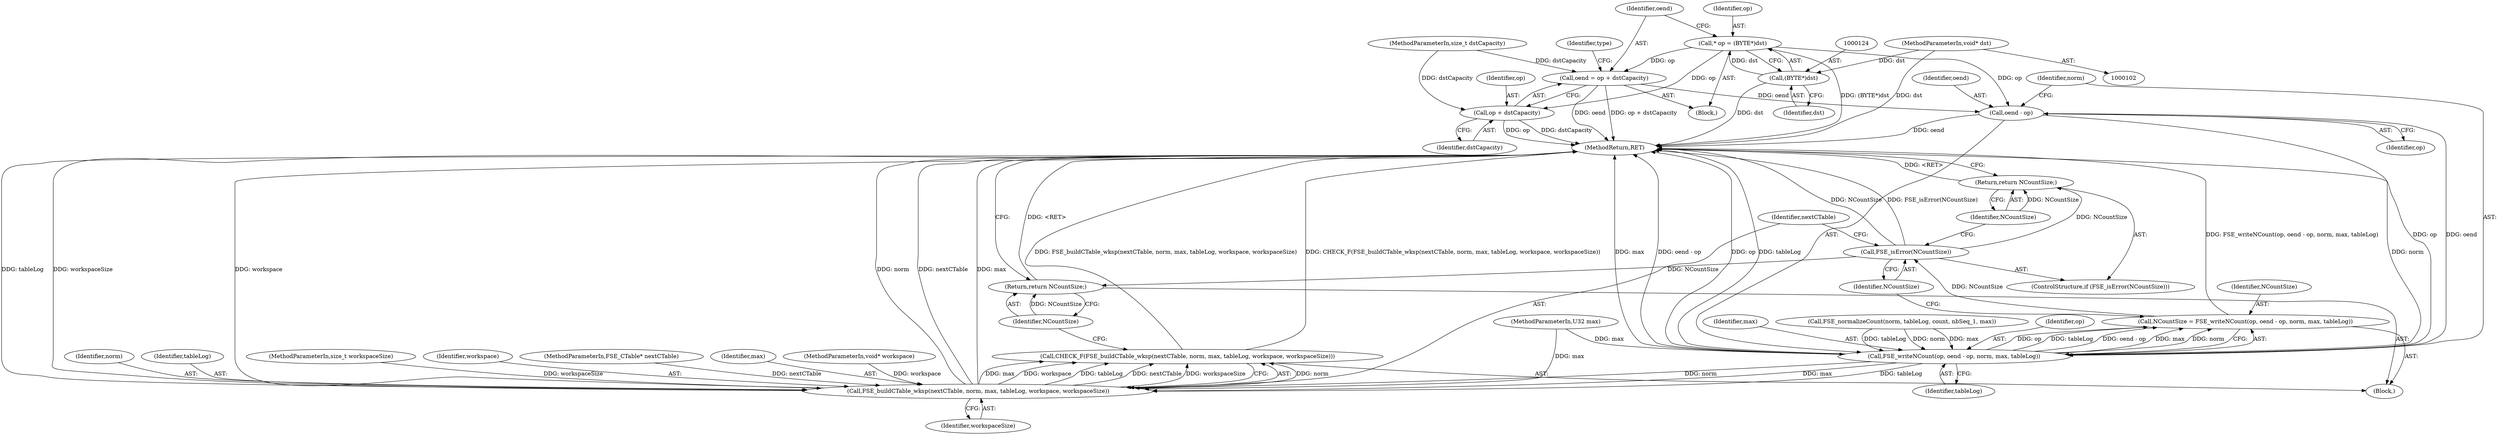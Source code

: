 digraph "0_zstd_3e5cdf1b6a85843e991d7d10f6a2567c15580da0@pointer" {
"1000121" [label="(Call,* op = (BYTE*)dst)"];
"1000123" [label="(Call,(BYTE*)dst)"];
"1000103" [label="(MethodParameterIn,void* dst)"];
"1000126" [label="(Call,oend = op + dstCapacity)"];
"1000219" [label="(Call,oend - op)"];
"1000217" [label="(Call,FSE_writeNCount(op, oend - op, norm, max, tableLog))"];
"1000215" [label="(Call,NCountSize = FSE_writeNCount(op, oend - op, norm, max, tableLog))"];
"1000226" [label="(Call,FSE_isError(NCountSize))"];
"1000228" [label="(Return,return NCountSize;)"];
"1000238" [label="(Return,return NCountSize;)"];
"1000231" [label="(Call,FSE_buildCTable_wksp(nextCTable, norm, max, tableLog, workspace, workspaceSize))"];
"1000230" [label="(Call,CHECK_F(FSE_buildCTable_wksp(nextCTable, norm, max, tableLog, workspace, workspaceSize)))"];
"1000128" [label="(Call,op + dstCapacity)"];
"1000128" [label="(Call,op + dstCapacity)"];
"1000238" [label="(Return,return NCountSize;)"];
"1000220" [label="(Identifier,oend)"];
"1000227" [label="(Identifier,NCountSize)"];
"1000223" [label="(Identifier,max)"];
"1000232" [label="(Identifier,nextCTable)"];
"1000224" [label="(Identifier,tableLog)"];
"1000207" [label="(Call,FSE_normalizeCount(norm, tableLog, count, nbSeq_1, max))"];
"1000119" [label="(Block,)"];
"1000247" [label="(MethodReturn,RET)"];
"1000225" [label="(ControlStructure,if (FSE_isError(NCountSize)))"];
"1000233" [label="(Identifier,norm)"];
"1000239" [label="(Identifier,NCountSize)"];
"1000213" [label="(Block,)"];
"1000235" [label="(Identifier,tableLog)"];
"1000123" [label="(Call,(BYTE*)dst)"];
"1000218" [label="(Identifier,op)"];
"1000122" [label="(Identifier,op)"];
"1000215" [label="(Call,NCountSize = FSE_writeNCount(op, oend - op, norm, max, tableLog))"];
"1000216" [label="(Identifier,NCountSize)"];
"1000126" [label="(Call,oend = op + dstCapacity)"];
"1000109" [label="(MethodParameterIn,U32 max)"];
"1000228" [label="(Return,return NCountSize;)"];
"1000118" [label="(MethodParameterIn,size_t workspaceSize)"];
"1000219" [label="(Call,oend - op)"];
"1000132" [label="(Identifier,type)"];
"1000222" [label="(Identifier,norm)"];
"1000127" [label="(Identifier,oend)"];
"1000231" [label="(Call,FSE_buildCTable_wksp(nextCTable, norm, max, tableLog, workspace, workspaceSize))"];
"1000236" [label="(Identifier,workspace)"];
"1000237" [label="(Identifier,workspaceSize)"];
"1000105" [label="(MethodParameterIn,FSE_CTable* nextCTable)"];
"1000217" [label="(Call,FSE_writeNCount(op, oend - op, norm, max, tableLog))"];
"1000234" [label="(Identifier,max)"];
"1000117" [label="(MethodParameterIn,void* workspace)"];
"1000230" [label="(Call,CHECK_F(FSE_buildCTable_wksp(nextCTable, norm, max, tableLog, workspace, workspaceSize)))"];
"1000221" [label="(Identifier,op)"];
"1000121" [label="(Call,* op = (BYTE*)dst)"];
"1000104" [label="(MethodParameterIn,size_t dstCapacity)"];
"1000103" [label="(MethodParameterIn,void* dst)"];
"1000130" [label="(Identifier,dstCapacity)"];
"1000129" [label="(Identifier,op)"];
"1000125" [label="(Identifier,dst)"];
"1000229" [label="(Identifier,NCountSize)"];
"1000226" [label="(Call,FSE_isError(NCountSize))"];
"1000121" -> "1000119"  [label="AST: "];
"1000121" -> "1000123"  [label="CFG: "];
"1000122" -> "1000121"  [label="AST: "];
"1000123" -> "1000121"  [label="AST: "];
"1000127" -> "1000121"  [label="CFG: "];
"1000121" -> "1000247"  [label="DDG: (BYTE*)dst"];
"1000123" -> "1000121"  [label="DDG: dst"];
"1000121" -> "1000126"  [label="DDG: op"];
"1000121" -> "1000128"  [label="DDG: op"];
"1000121" -> "1000219"  [label="DDG: op"];
"1000123" -> "1000125"  [label="CFG: "];
"1000124" -> "1000123"  [label="AST: "];
"1000125" -> "1000123"  [label="AST: "];
"1000123" -> "1000247"  [label="DDG: dst"];
"1000103" -> "1000123"  [label="DDG: dst"];
"1000103" -> "1000102"  [label="AST: "];
"1000103" -> "1000247"  [label="DDG: dst"];
"1000126" -> "1000119"  [label="AST: "];
"1000126" -> "1000128"  [label="CFG: "];
"1000127" -> "1000126"  [label="AST: "];
"1000128" -> "1000126"  [label="AST: "];
"1000132" -> "1000126"  [label="CFG: "];
"1000126" -> "1000247"  [label="DDG: oend"];
"1000126" -> "1000247"  [label="DDG: op + dstCapacity"];
"1000104" -> "1000126"  [label="DDG: dstCapacity"];
"1000126" -> "1000219"  [label="DDG: oend"];
"1000219" -> "1000217"  [label="AST: "];
"1000219" -> "1000221"  [label="CFG: "];
"1000220" -> "1000219"  [label="AST: "];
"1000221" -> "1000219"  [label="AST: "];
"1000222" -> "1000219"  [label="CFG: "];
"1000219" -> "1000247"  [label="DDG: oend"];
"1000219" -> "1000217"  [label="DDG: op"];
"1000219" -> "1000217"  [label="DDG: oend"];
"1000217" -> "1000215"  [label="AST: "];
"1000217" -> "1000224"  [label="CFG: "];
"1000218" -> "1000217"  [label="AST: "];
"1000222" -> "1000217"  [label="AST: "];
"1000223" -> "1000217"  [label="AST: "];
"1000224" -> "1000217"  [label="AST: "];
"1000215" -> "1000217"  [label="CFG: "];
"1000217" -> "1000247"  [label="DDG: norm"];
"1000217" -> "1000247"  [label="DDG: max"];
"1000217" -> "1000247"  [label="DDG: oend - op"];
"1000217" -> "1000247"  [label="DDG: op"];
"1000217" -> "1000247"  [label="DDG: tableLog"];
"1000217" -> "1000215"  [label="DDG: op"];
"1000217" -> "1000215"  [label="DDG: tableLog"];
"1000217" -> "1000215"  [label="DDG: oend - op"];
"1000217" -> "1000215"  [label="DDG: max"];
"1000217" -> "1000215"  [label="DDG: norm"];
"1000207" -> "1000217"  [label="DDG: norm"];
"1000207" -> "1000217"  [label="DDG: max"];
"1000207" -> "1000217"  [label="DDG: tableLog"];
"1000109" -> "1000217"  [label="DDG: max"];
"1000217" -> "1000231"  [label="DDG: norm"];
"1000217" -> "1000231"  [label="DDG: max"];
"1000217" -> "1000231"  [label="DDG: tableLog"];
"1000215" -> "1000213"  [label="AST: "];
"1000216" -> "1000215"  [label="AST: "];
"1000227" -> "1000215"  [label="CFG: "];
"1000215" -> "1000247"  [label="DDG: FSE_writeNCount(op, oend - op, norm, max, tableLog)"];
"1000215" -> "1000226"  [label="DDG: NCountSize"];
"1000226" -> "1000225"  [label="AST: "];
"1000226" -> "1000227"  [label="CFG: "];
"1000227" -> "1000226"  [label="AST: "];
"1000229" -> "1000226"  [label="CFG: "];
"1000232" -> "1000226"  [label="CFG: "];
"1000226" -> "1000247"  [label="DDG: NCountSize"];
"1000226" -> "1000247"  [label="DDG: FSE_isError(NCountSize)"];
"1000226" -> "1000228"  [label="DDG: NCountSize"];
"1000226" -> "1000238"  [label="DDG: NCountSize"];
"1000228" -> "1000225"  [label="AST: "];
"1000228" -> "1000229"  [label="CFG: "];
"1000229" -> "1000228"  [label="AST: "];
"1000247" -> "1000228"  [label="CFG: "];
"1000228" -> "1000247"  [label="DDG: <RET>"];
"1000229" -> "1000228"  [label="DDG: NCountSize"];
"1000238" -> "1000213"  [label="AST: "];
"1000238" -> "1000239"  [label="CFG: "];
"1000239" -> "1000238"  [label="AST: "];
"1000247" -> "1000238"  [label="CFG: "];
"1000238" -> "1000247"  [label="DDG: <RET>"];
"1000239" -> "1000238"  [label="DDG: NCountSize"];
"1000231" -> "1000230"  [label="AST: "];
"1000231" -> "1000237"  [label="CFG: "];
"1000232" -> "1000231"  [label="AST: "];
"1000233" -> "1000231"  [label="AST: "];
"1000234" -> "1000231"  [label="AST: "];
"1000235" -> "1000231"  [label="AST: "];
"1000236" -> "1000231"  [label="AST: "];
"1000237" -> "1000231"  [label="AST: "];
"1000230" -> "1000231"  [label="CFG: "];
"1000231" -> "1000247"  [label="DDG: tableLog"];
"1000231" -> "1000247"  [label="DDG: workspaceSize"];
"1000231" -> "1000247"  [label="DDG: workspace"];
"1000231" -> "1000247"  [label="DDG: norm"];
"1000231" -> "1000247"  [label="DDG: nextCTable"];
"1000231" -> "1000247"  [label="DDG: max"];
"1000231" -> "1000230"  [label="DDG: norm"];
"1000231" -> "1000230"  [label="DDG: max"];
"1000231" -> "1000230"  [label="DDG: workspace"];
"1000231" -> "1000230"  [label="DDG: tableLog"];
"1000231" -> "1000230"  [label="DDG: nextCTable"];
"1000231" -> "1000230"  [label="DDG: workspaceSize"];
"1000105" -> "1000231"  [label="DDG: nextCTable"];
"1000109" -> "1000231"  [label="DDG: max"];
"1000117" -> "1000231"  [label="DDG: workspace"];
"1000118" -> "1000231"  [label="DDG: workspaceSize"];
"1000230" -> "1000213"  [label="AST: "];
"1000239" -> "1000230"  [label="CFG: "];
"1000230" -> "1000247"  [label="DDG: FSE_buildCTable_wksp(nextCTable, norm, max, tableLog, workspace, workspaceSize)"];
"1000230" -> "1000247"  [label="DDG: CHECK_F(FSE_buildCTable_wksp(nextCTable, norm, max, tableLog, workspace, workspaceSize))"];
"1000128" -> "1000130"  [label="CFG: "];
"1000129" -> "1000128"  [label="AST: "];
"1000130" -> "1000128"  [label="AST: "];
"1000128" -> "1000247"  [label="DDG: dstCapacity"];
"1000128" -> "1000247"  [label="DDG: op"];
"1000104" -> "1000128"  [label="DDG: dstCapacity"];
}
